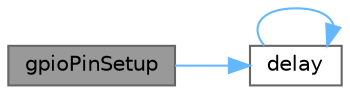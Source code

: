 digraph "gpioPinSetup"
{
 // LATEX_PDF_SIZE
  bgcolor="transparent";
  edge [fontname=Helvetica,fontsize=10,labelfontname=Helvetica,labelfontsize=10];
  node [fontname=Helvetica,fontsize=10,shape=box,height=0.2,width=0.4];
  rankdir="LR";
  Node1 [label="gpioPinSetup",height=0.2,width=0.4,color="gray40", fillcolor="grey60", style="filled", fontcolor="black",tooltip=" "];
  Node1 -> Node2 [color="steelblue1",style="solid"];
  Node2 [label="delay",height=0.2,width=0.4,color="grey40", fillcolor="white", style="filled",URL="$d8/da0/gpio_8c.html#a34f0ee3ba56cf2f667f113f13e3d60c9",tooltip=" "];
  Node2 -> Node2 [color="steelblue1",style="solid"];
}
